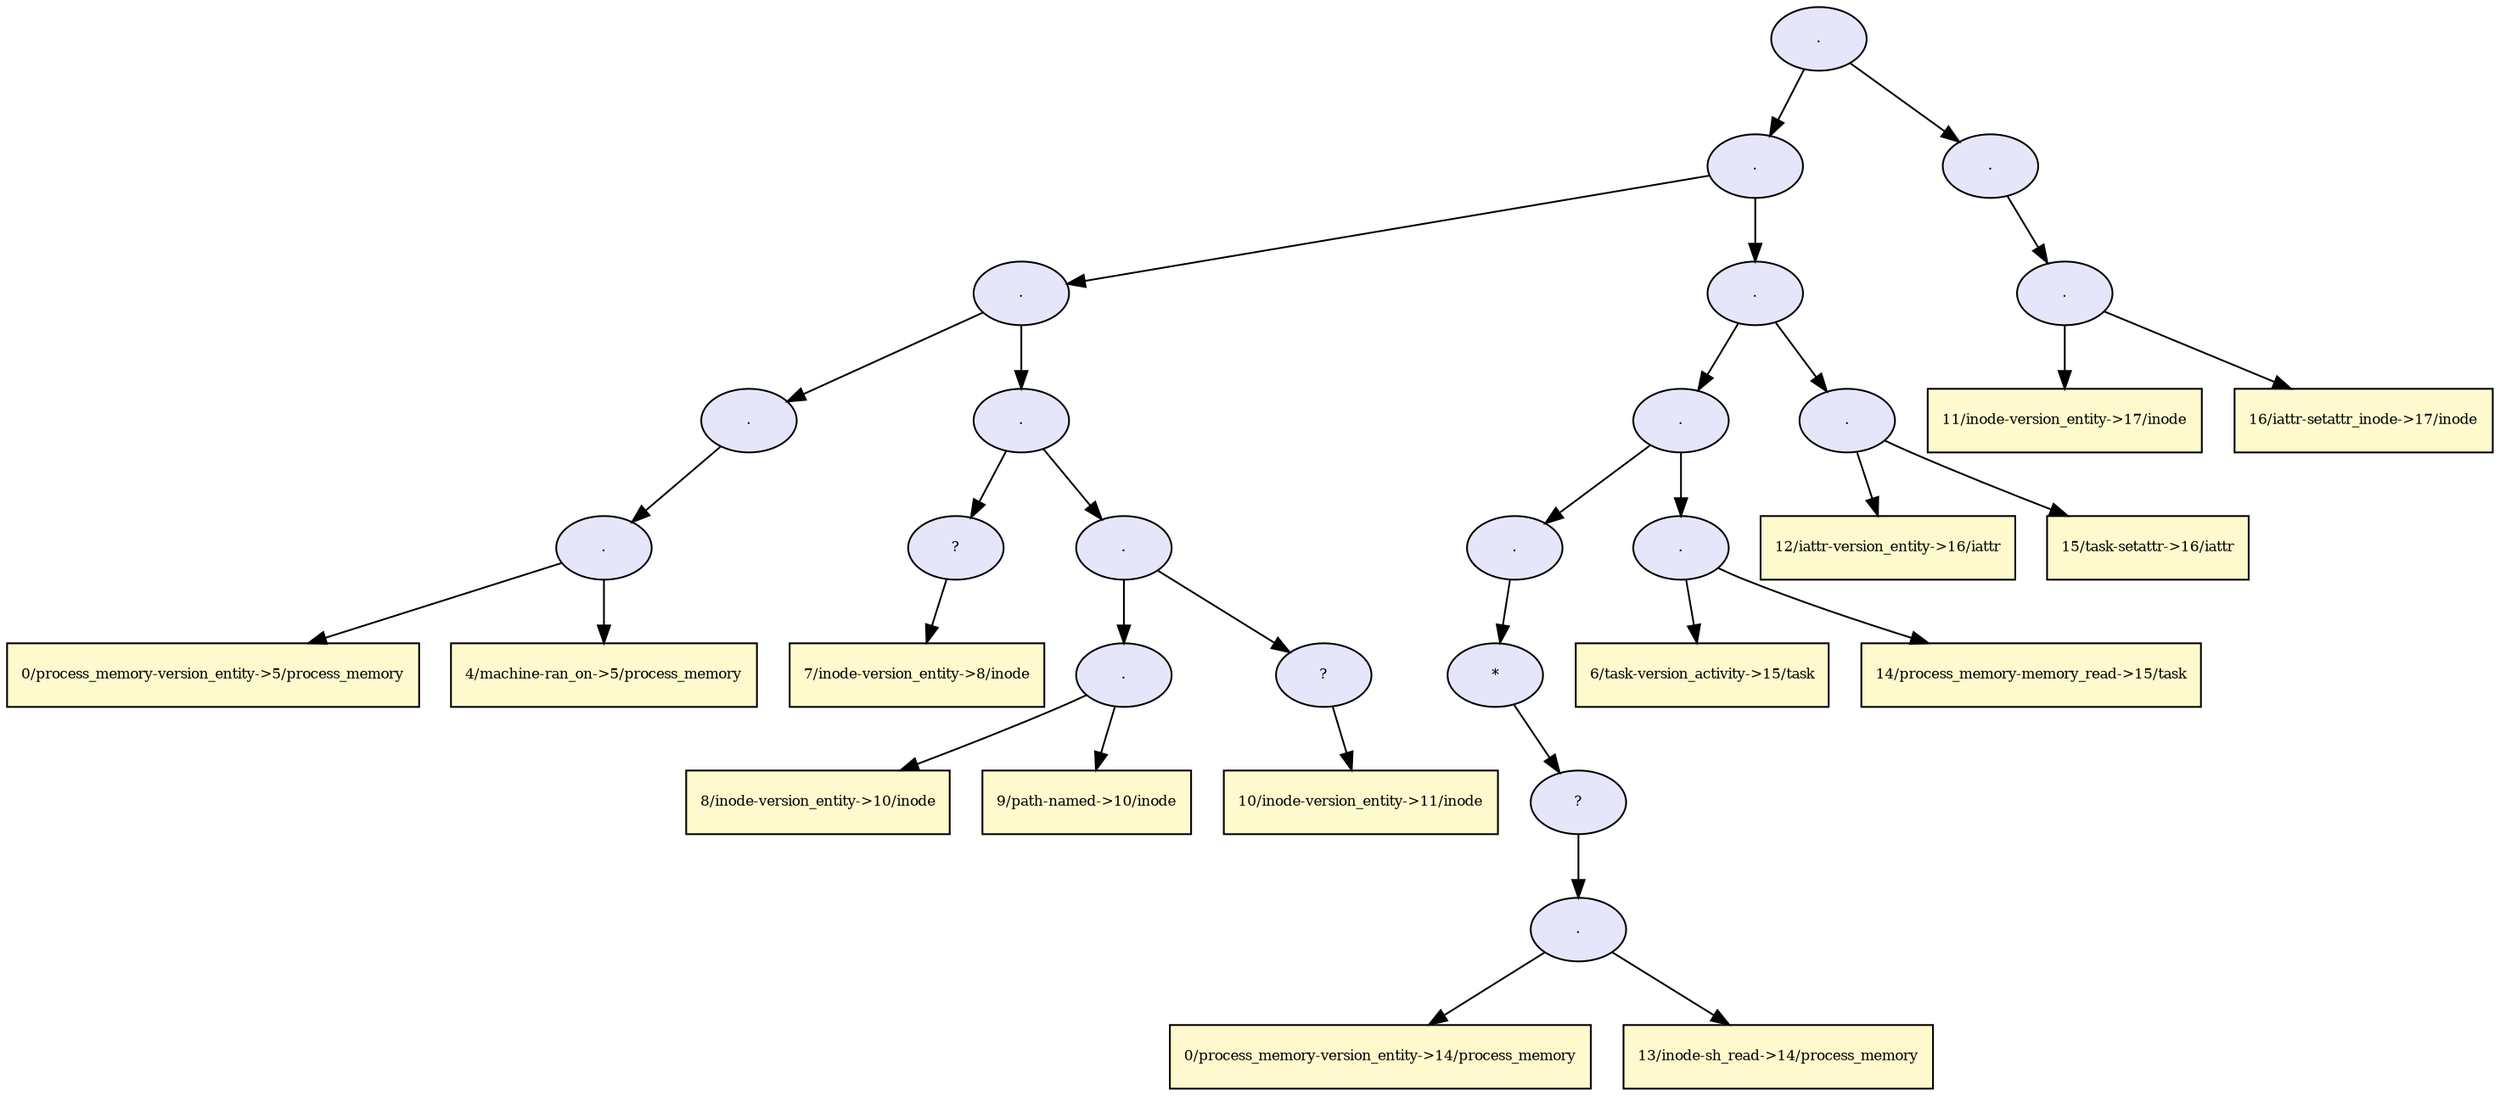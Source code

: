 digraph RGL__DirectedAdjacencyGraph {36[fontsize = 8,label = ".",shape = ellipse, fillcolor="#e6e6fa", style = filled]

36 -> 31[fontsize = 8, color="#000000"]

31[fontsize = 8,label = ".",shape = ellipse, fillcolor="#e6e6fa", style = filled]

31 -> 16[fontsize = 8, color="#000000"]

16[fontsize = 8,label = ".",shape = ellipse, fillcolor="#e6e6fa", style = filled]

16 -> 6[fontsize = 8, color="#000000"]

6[fontsize = 8,label = ".",shape = ellipse, fillcolor="#e6e6fa", style = filled]

6 -> 5[fontsize = 8, color="#000000"]

5[fontsize = 8,label = ".",shape = ellipse, fillcolor="#e6e6fa", style = filled]

5 -> 3[fontsize = 8, color="#000000"]

3[fontsize = 8,label = "0/process_memory-version_entity->5/process_memory",shape = rectangle, fillcolor="#fffacd", style = filled]

5 -> 4[fontsize = 8, color="#000000"]

4[fontsize = 8,label = "4/machine-ran_on->5/process_memory",shape = rectangle, fillcolor="#fffacd", style = filled]

16 -> 15[fontsize = 8, color="#000000"]

15[fontsize = 8,label = ".",shape = ellipse, fillcolor="#e6e6fa", style = filled]

15 -> 8[fontsize = 8, color="#000000"]

8[fontsize = 8,label = "?",shape = ellipse, fillcolor="#e6e6fa", style = filled]

8 -> 7[fontsize = 8, color="#000000"]

7[fontsize = 8,label = "7/inode-version_entity->8/inode",shape = rectangle, fillcolor="#fffacd", style = filled]

15 -> 14[fontsize = 8, color="#000000"]

14[fontsize = 8,label = ".",shape = ellipse, fillcolor="#e6e6fa", style = filled]

14 -> 11[fontsize = 8, color="#000000"]

11[fontsize = 8,label = ".",shape = ellipse, fillcolor="#e6e6fa", style = filled]

11 -> 9[fontsize = 8, color="#000000"]

9[fontsize = 8,label = "8/inode-version_entity->10/inode",shape = rectangle, fillcolor="#fffacd", style = filled]

11 -> 10[fontsize = 8, color="#000000"]

10[fontsize = 8,label = "9/path-named->10/inode",shape = rectangle, fillcolor="#fffacd", style = filled]

14 -> 13[fontsize = 8, color="#000000"]

13[fontsize = 8,label = "?",shape = ellipse, fillcolor="#e6e6fa", style = filled]

13 -> 12[fontsize = 8, color="#000000"]

12[fontsize = 8,label = "10/inode-version_entity->11/inode",shape = rectangle, fillcolor="#fffacd", style = filled]

31 -> 30[fontsize = 8, color="#000000"]

30[fontsize = 8,label = ".",shape = ellipse, fillcolor="#e6e6fa", style = filled]

30 -> 26[fontsize = 8, color="#000000"]

26[fontsize = 8,label = ".",shape = ellipse, fillcolor="#e6e6fa", style = filled]

26 -> 22[fontsize = 8, color="#000000"]

22[fontsize = 8,label = ".",shape = ellipse, fillcolor="#e6e6fa", style = filled]

22 -> 21[fontsize = 8, color="#000000"]

21[fontsize = 8,label = "*",shape = ellipse, fillcolor="#e6e6fa", style = filled]

21 -> 20[fontsize = 8, color="#000000"]

20[fontsize = 8,label = "?",shape = ellipse, fillcolor="#e6e6fa", style = filled]

20 -> 19[fontsize = 8, color="#000000"]

19[fontsize = 8,label = ".",shape = ellipse, fillcolor="#e6e6fa", style = filled]

19 -> 17[fontsize = 8, color="#000000"]

17[fontsize = 8,label = "0/process_memory-version_entity->14/process_memory",shape = rectangle, fillcolor="#fffacd", style = filled]

19 -> 18[fontsize = 8, color="#000000"]

18[fontsize = 8,label = "13/inode-sh_read->14/process_memory",shape = rectangle, fillcolor="#fffacd", style = filled]

26 -> 25[fontsize = 8, color="#000000"]

25[fontsize = 8,label = ".",shape = ellipse, fillcolor="#e6e6fa", style = filled]

25 -> 23[fontsize = 8, color="#000000"]

23[fontsize = 8,label = "6/task-version_activity->15/task",shape = rectangle, fillcolor="#fffacd", style = filled]

25 -> 24[fontsize = 8, color="#000000"]

24[fontsize = 8,label = "14/process_memory-memory_read->15/task",shape = rectangle, fillcolor="#fffacd", style = filled]

30 -> 29[fontsize = 8, color="#000000"]

29[fontsize = 8,label = ".",shape = ellipse, fillcolor="#e6e6fa", style = filled]

29 -> 27[fontsize = 8, color="#000000"]

27[fontsize = 8,label = "12/iattr-version_entity->16/iattr",shape = rectangle, fillcolor="#fffacd", style = filled]

29 -> 28[fontsize = 8, color="#000000"]

28[fontsize = 8,label = "15/task-setattr->16/iattr",shape = rectangle, fillcolor="#fffacd", style = filled]

36 -> 35[fontsize = 8, color="#000000"]

35[fontsize = 8,label = ".",shape = ellipse, fillcolor="#e6e6fa", style = filled]

35 -> 34[fontsize = 8, color="#000000"]

34[fontsize = 8,label = ".",shape = ellipse, fillcolor="#e6e6fa", style = filled]

34 -> 32[fontsize = 8, color="#000000"]

32[fontsize = 8,label = "11/inode-version_entity->17/inode",shape = rectangle, fillcolor="#fffacd", style = filled]

34 -> 33[fontsize = 8, color="#000000"]

33[fontsize = 8,label = "16/iattr-setattr_inode->17/inode",shape = rectangle, fillcolor="#fffacd", style = filled]

}
